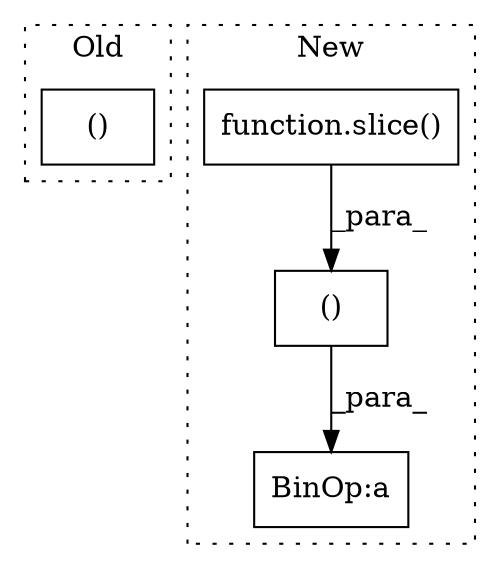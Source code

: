 digraph G {
subgraph cluster0 {
1 [label="()" a="54" s="4218" l="17" shape="box"];
label = "Old";
style="dotted";
}
subgraph cluster1 {
2 [label="function.slice()" a="75" s="4156,4166" l="6,1" shape="box"];
3 [label="()" a="54" s="4167" l="0" shape="box"];
4 [label="BinOp:a" a="82" s="4169" l="3" shape="box"];
label = "New";
style="dotted";
}
2 -> 3 [label="_para_"];
3 -> 4 [label="_para_"];
}